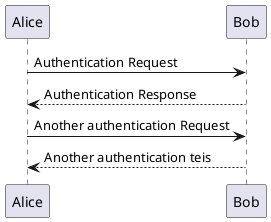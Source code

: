 ' ここから記述してください
@startuml
Alice -> Bob: Authentication Request
Bob --> Alice: Authentication Response

Alice -> Bob: Another authentication Request
Alice <-- Bob: Another authentication teis
@enduml